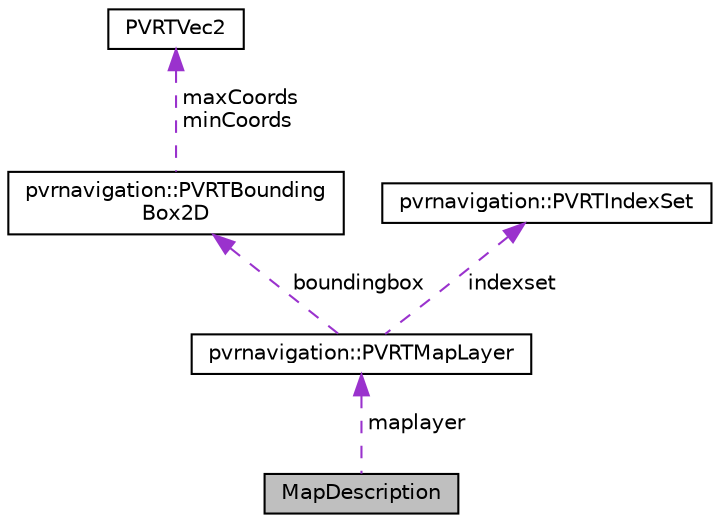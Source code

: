 digraph "MapDescription"
{
  edge [fontname="Helvetica",fontsize="10",labelfontname="Helvetica",labelfontsize="10"];
  node [fontname="Helvetica",fontsize="10",shape=record];
  Node1 [label="MapDescription",height=0.2,width=0.4,color="black", fillcolor="grey75", style="filled", fontcolor="black"];
  Node2 -> Node1 [dir="back",color="darkorchid3",fontsize="10",style="dashed",label=" maplayer" ,fontname="Helvetica"];
  Node2 [label="pvrnavigation::PVRTMapLayer",height=0.2,width=0.4,color="black", fillcolor="white", style="filled",URL="$structpvrnavigation_1_1_p_v_r_t_map_layer.html"];
  Node3 -> Node2 [dir="back",color="darkorchid3",fontsize="10",style="dashed",label=" boundingbox" ,fontname="Helvetica"];
  Node3 [label="pvrnavigation::PVRTBounding\lBox2D",height=0.2,width=0.4,color="black", fillcolor="white", style="filled",URL="$structpvrnavigation_1_1_p_v_r_t_bounding_box2_d.html"];
  Node4 -> Node3 [dir="back",color="darkorchid3",fontsize="10",style="dashed",label=" maxCoords\nminCoords" ,fontname="Helvetica"];
  Node4 [label="PVRTVec2",height=0.2,width=0.4,color="black", fillcolor="white", style="filled",URL="$struct_p_v_r_t_vec2.html",tooltip="2 component vector "];
  Node5 -> Node2 [dir="back",color="darkorchid3",fontsize="10",style="dashed",label=" indexset" ,fontname="Helvetica"];
  Node5 [label="pvrnavigation::PVRTIndexSet",height=0.2,width=0.4,color="black", fillcolor="white", style="filled",URL="$structpvrnavigation_1_1_p_v_r_t_index_set.html"];
}
